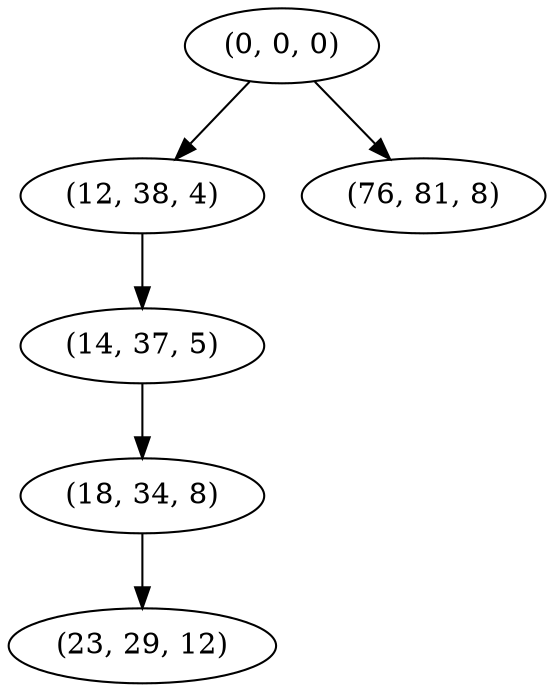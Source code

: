 digraph tree {
    "(0, 0, 0)";
    "(12, 38, 4)";
    "(14, 37, 5)";
    "(18, 34, 8)";
    "(23, 29, 12)";
    "(76, 81, 8)";
    "(0, 0, 0)" -> "(12, 38, 4)";
    "(0, 0, 0)" -> "(76, 81, 8)";
    "(12, 38, 4)" -> "(14, 37, 5)";
    "(14, 37, 5)" -> "(18, 34, 8)";
    "(18, 34, 8)" -> "(23, 29, 12)";
}
